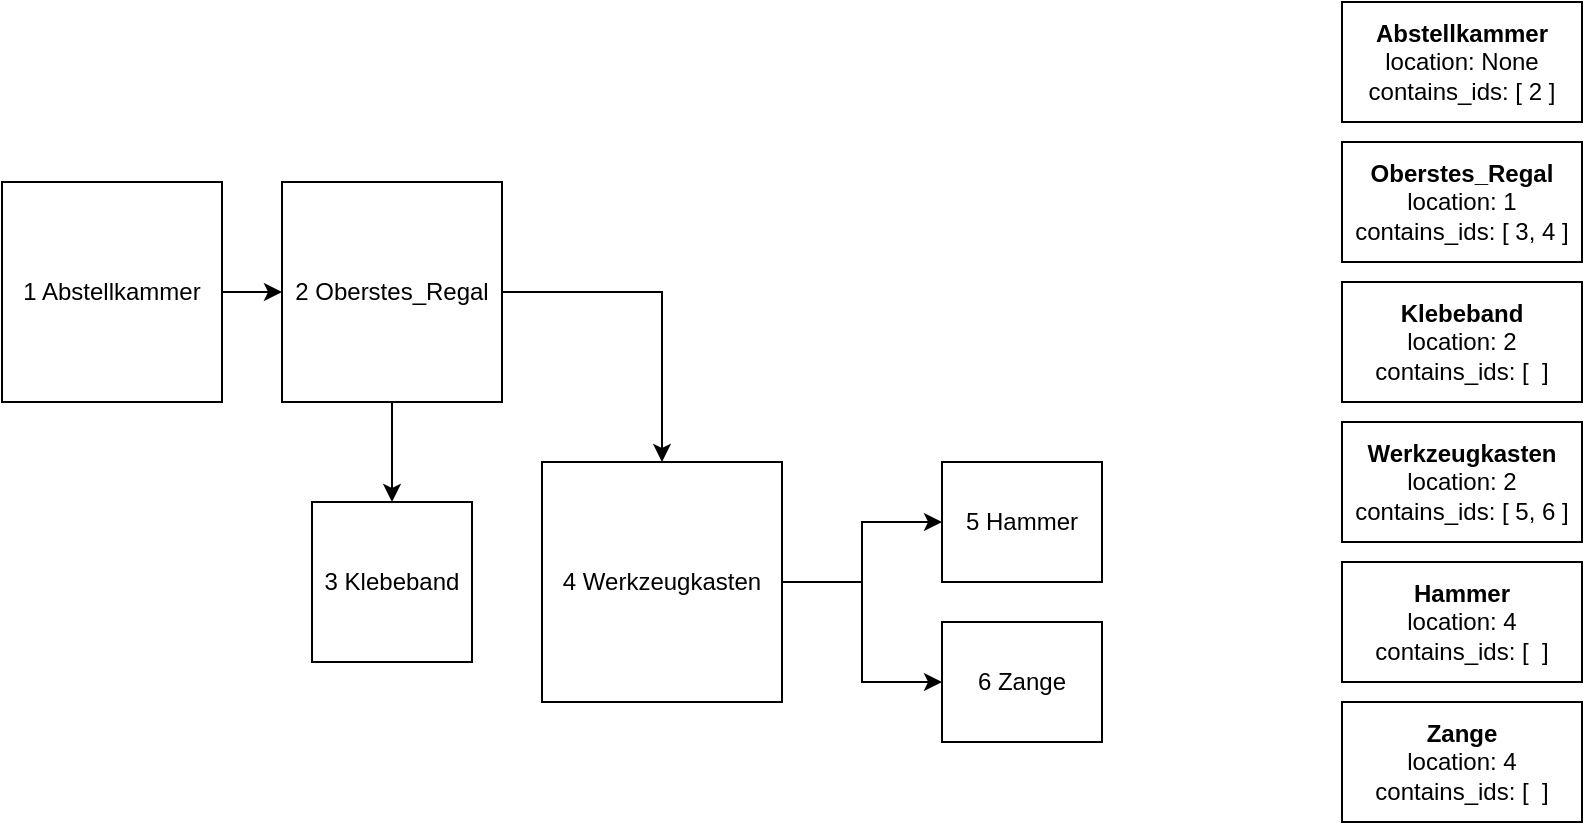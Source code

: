 <mxfile version="21.6.8" type="github">
  <diagram name="Page-1" id="XJg_VnnXPko3xcPZaOsw">
    <mxGraphModel dx="880" dy="483" grid="1" gridSize="10" guides="1" tooltips="1" connect="1" arrows="1" fold="1" page="1" pageScale="1" pageWidth="850" pageHeight="1100" math="0" shadow="0">
      <root>
        <mxCell id="0" />
        <mxCell id="1" parent="0" />
        <mxCell id="RPmpOCOfxd3_DFciG1X6-10" value="" style="edgeStyle=orthogonalEdgeStyle;rounded=0;orthogonalLoop=1;jettySize=auto;html=1;" parent="1" source="RPmpOCOfxd3_DFciG1X6-3" target="RPmpOCOfxd3_DFciG1X6-19" edge="1">
          <mxGeometry relative="1" as="geometry">
            <mxPoint x="480" y="415" as="targetPoint" />
          </mxGeometry>
        </mxCell>
        <mxCell id="RPmpOCOfxd3_DFciG1X6-12" value="" style="edgeStyle=orthogonalEdgeStyle;rounded=0;orthogonalLoop=1;jettySize=auto;html=1;" parent="1" source="RPmpOCOfxd3_DFciG1X6-3" target="RPmpOCOfxd3_DFciG1X6-11" edge="1">
          <mxGeometry relative="1" as="geometry" />
        </mxCell>
        <mxCell id="RPmpOCOfxd3_DFciG1X6-3" value="4 Werkzeugkasten" style="whiteSpace=wrap;html=1;aspect=fixed;" parent="1" vertex="1">
          <mxGeometry x="280" y="280" width="120" height="120" as="geometry" />
        </mxCell>
        <mxCell id="RPmpOCOfxd3_DFciG1X6-8" value="" style="edgeStyle=orthogonalEdgeStyle;rounded=0;orthogonalLoop=1;jettySize=auto;html=1;" parent="1" source="RPmpOCOfxd3_DFciG1X6-4" target="RPmpOCOfxd3_DFciG1X6-6" edge="1">
          <mxGeometry relative="1" as="geometry" />
        </mxCell>
        <mxCell id="RPmpOCOfxd3_DFciG1X6-9" value="" style="edgeStyle=orthogonalEdgeStyle;rounded=0;orthogonalLoop=1;jettySize=auto;html=1;" parent="1" source="RPmpOCOfxd3_DFciG1X6-4" target="RPmpOCOfxd3_DFciG1X6-3" edge="1">
          <mxGeometry relative="1" as="geometry" />
        </mxCell>
        <mxCell id="RPmpOCOfxd3_DFciG1X6-4" value="2 Oberstes_Regal" style="whiteSpace=wrap;html=1;aspect=fixed;" parent="1" vertex="1">
          <mxGeometry x="150" y="140" width="110" height="110" as="geometry" />
        </mxCell>
        <mxCell id="RPmpOCOfxd3_DFciG1X6-7" value="" style="edgeStyle=orthogonalEdgeStyle;rounded=0;orthogonalLoop=1;jettySize=auto;html=1;" parent="1" source="RPmpOCOfxd3_DFciG1X6-5" target="RPmpOCOfxd3_DFciG1X6-4" edge="1">
          <mxGeometry relative="1" as="geometry" />
        </mxCell>
        <mxCell id="RPmpOCOfxd3_DFciG1X6-5" value="1 Abstellkammer" style="whiteSpace=wrap;html=1;aspect=fixed;" parent="1" vertex="1">
          <mxGeometry x="10" y="140" width="110" height="110" as="geometry" />
        </mxCell>
        <mxCell id="RPmpOCOfxd3_DFciG1X6-6" value="3 Klebeband" style="whiteSpace=wrap;html=1;aspect=fixed;" parent="1" vertex="1">
          <mxGeometry x="165" y="300" width="80" height="80" as="geometry" />
        </mxCell>
        <mxCell id="RPmpOCOfxd3_DFciG1X6-11" value="&lt;div&gt;&lt;br&gt;&lt;/div&gt;&lt;div&gt;5 Hammer&lt;/div&gt;&lt;div&gt;&lt;br&gt;&lt;/div&gt;" style="whiteSpace=wrap;html=1;" parent="1" vertex="1">
          <mxGeometry x="480" y="280" width="80" height="60" as="geometry" />
        </mxCell>
        <mxCell id="RPmpOCOfxd3_DFciG1X6-13" value="&lt;div&gt;&lt;b&gt;Oberstes_Regal&lt;/b&gt;&lt;/div&gt;&lt;div&gt;location: 1&lt;/div&gt;&lt;div&gt;contains_ids: [ 3, 4 ]&lt;br&gt;&lt;/div&gt;" style="whiteSpace=wrap;html=1;" parent="1" vertex="1">
          <mxGeometry x="680" y="120" width="120" height="60" as="geometry" />
        </mxCell>
        <mxCell id="RPmpOCOfxd3_DFciG1X6-14" value="&lt;div&gt;&lt;b&gt;Abstellkammer&lt;/b&gt;&lt;/div&gt;&lt;div&gt;location: None&lt;/div&gt;&lt;div&gt;contains_ids: [ 2 ]&lt;br&gt;&lt;/div&gt;" style="whiteSpace=wrap;html=1;" parent="1" vertex="1">
          <mxGeometry x="680" y="50" width="120" height="60" as="geometry" />
        </mxCell>
        <mxCell id="RPmpOCOfxd3_DFciG1X6-15" value="&lt;div&gt;&lt;b&gt;Klebeband&lt;/b&gt;&lt;/div&gt;&lt;div&gt;location: 2&lt;/div&gt;&lt;div&gt;contains_ids: [&amp;nbsp; ]&lt;br&gt;&lt;/div&gt;" style="whiteSpace=wrap;html=1;" parent="1" vertex="1">
          <mxGeometry x="680" y="190" width="120" height="60" as="geometry" />
        </mxCell>
        <mxCell id="RPmpOCOfxd3_DFciG1X6-16" value="&lt;div&gt;&lt;b&gt;Werkzeugkasten&lt;/b&gt;&lt;/div&gt;&lt;div&gt;location: 2&lt;br&gt;&lt;/div&gt;&lt;div&gt;contains_ids: [ 5, 6 ]&lt;br&gt;&lt;/div&gt;" style="whiteSpace=wrap;html=1;" parent="1" vertex="1">
          <mxGeometry x="680" y="260" width="120" height="60" as="geometry" />
        </mxCell>
        <mxCell id="RPmpOCOfxd3_DFciG1X6-17" value="&lt;div&gt;&lt;b&gt;Hammer&lt;/b&gt;&lt;/div&gt;&lt;div&gt;location: 4&lt;br&gt;&lt;/div&gt;&lt;div&gt;contains_ids: [&amp;nbsp; ]&lt;br&gt;&lt;/div&gt;" style="whiteSpace=wrap;html=1;" parent="1" vertex="1">
          <mxGeometry x="680" y="330" width="120" height="60" as="geometry" />
        </mxCell>
        <mxCell id="RPmpOCOfxd3_DFciG1X6-18" value="&lt;div&gt;&lt;b&gt;Zange&lt;/b&gt;&lt;/div&gt;&lt;div&gt;location: 4&lt;br&gt;&lt;/div&gt;&lt;div&gt;contains_ids: [&amp;nbsp; ]&lt;br&gt;&lt;/div&gt;" style="whiteSpace=wrap;html=1;" parent="1" vertex="1">
          <mxGeometry x="680" y="400" width="120" height="60" as="geometry" />
        </mxCell>
        <mxCell id="RPmpOCOfxd3_DFciG1X6-19" value="&lt;div&gt;&lt;br&gt;&lt;/div&gt;&lt;div&gt;6 Zange&lt;/div&gt;&lt;div&gt;&lt;br&gt;&lt;/div&gt;" style="whiteSpace=wrap;html=1;" parent="1" vertex="1">
          <mxGeometry x="480" y="360" width="80" height="60" as="geometry" />
        </mxCell>
      </root>
    </mxGraphModel>
  </diagram>
</mxfile>
